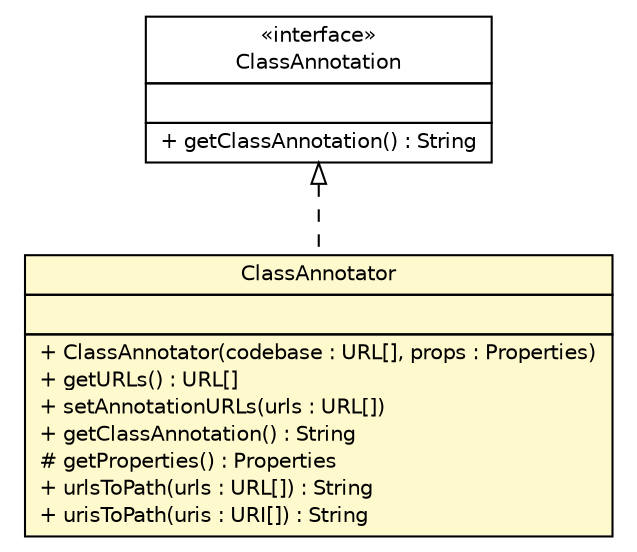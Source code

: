 #!/usr/local/bin/dot
#
# Class diagram 
# Generated by UMLGraph version R5_6 (http://www.umlgraph.org/)
#

digraph G {
	edge [fontname="Helvetica",fontsize=10,labelfontname="Helvetica",labelfontsize=10];
	node [fontname="Helvetica",fontsize=10,shape=plaintext];
	nodesep=0.25;
	ranksep=0.5;
	// sorcer.provider.boot.ClassAnnotator
	c83987 [label=<<table title="sorcer.provider.boot.ClassAnnotator" border="0" cellborder="1" cellspacing="0" cellpadding="2" port="p" bgcolor="lemonChiffon" href="./ClassAnnotator.html">
		<tr><td><table border="0" cellspacing="0" cellpadding="1">
<tr><td align="center" balign="center"> ClassAnnotator </td></tr>
		</table></td></tr>
		<tr><td><table border="0" cellspacing="0" cellpadding="1">
<tr><td align="left" balign="left">  </td></tr>
		</table></td></tr>
		<tr><td><table border="0" cellspacing="0" cellpadding="1">
<tr><td align="left" balign="left"> + ClassAnnotator(codebase : URL[], props : Properties) </td></tr>
<tr><td align="left" balign="left"> + getURLs() : URL[] </td></tr>
<tr><td align="left" balign="left"> + setAnnotationURLs(urls : URL[]) </td></tr>
<tr><td align="left" balign="left"> + getClassAnnotation() : String </td></tr>
<tr><td align="left" balign="left"> # getProperties() : Properties </td></tr>
<tr><td align="left" balign="left"> + urlsToPath(urls : URL[]) : String </td></tr>
<tr><td align="left" balign="left"> + urisToPath(uris : URI[]) : String </td></tr>
		</table></td></tr>
		</table>>, URL="./ClassAnnotator.html", fontname="Helvetica", fontcolor="black", fontsize=10.0];
	//sorcer.provider.boot.ClassAnnotator implements net.jini.loader.ClassAnnotation
	c84079:p -> c83987:p [dir=back,arrowtail=empty,style=dashed];
	// net.jini.loader.ClassAnnotation
	c84079 [label=<<table title="net.jini.loader.ClassAnnotation" border="0" cellborder="1" cellspacing="0" cellpadding="2" port="p" href="https://river.apache.org/doc/api/net/jini/loader/ClassAnnotation.html">
		<tr><td><table border="0" cellspacing="0" cellpadding="1">
<tr><td align="center" balign="center"> &#171;interface&#187; </td></tr>
<tr><td align="center" balign="center"> ClassAnnotation </td></tr>
		</table></td></tr>
		<tr><td><table border="0" cellspacing="0" cellpadding="1">
<tr><td align="left" balign="left">  </td></tr>
		</table></td></tr>
		<tr><td><table border="0" cellspacing="0" cellpadding="1">
<tr><td align="left" balign="left"> + getClassAnnotation() : String </td></tr>
		</table></td></tr>
		</table>>, URL="https://river.apache.org/doc/api/net/jini/loader/ClassAnnotation.html", fontname="Helvetica", fontcolor="black", fontsize=10.0];
}


